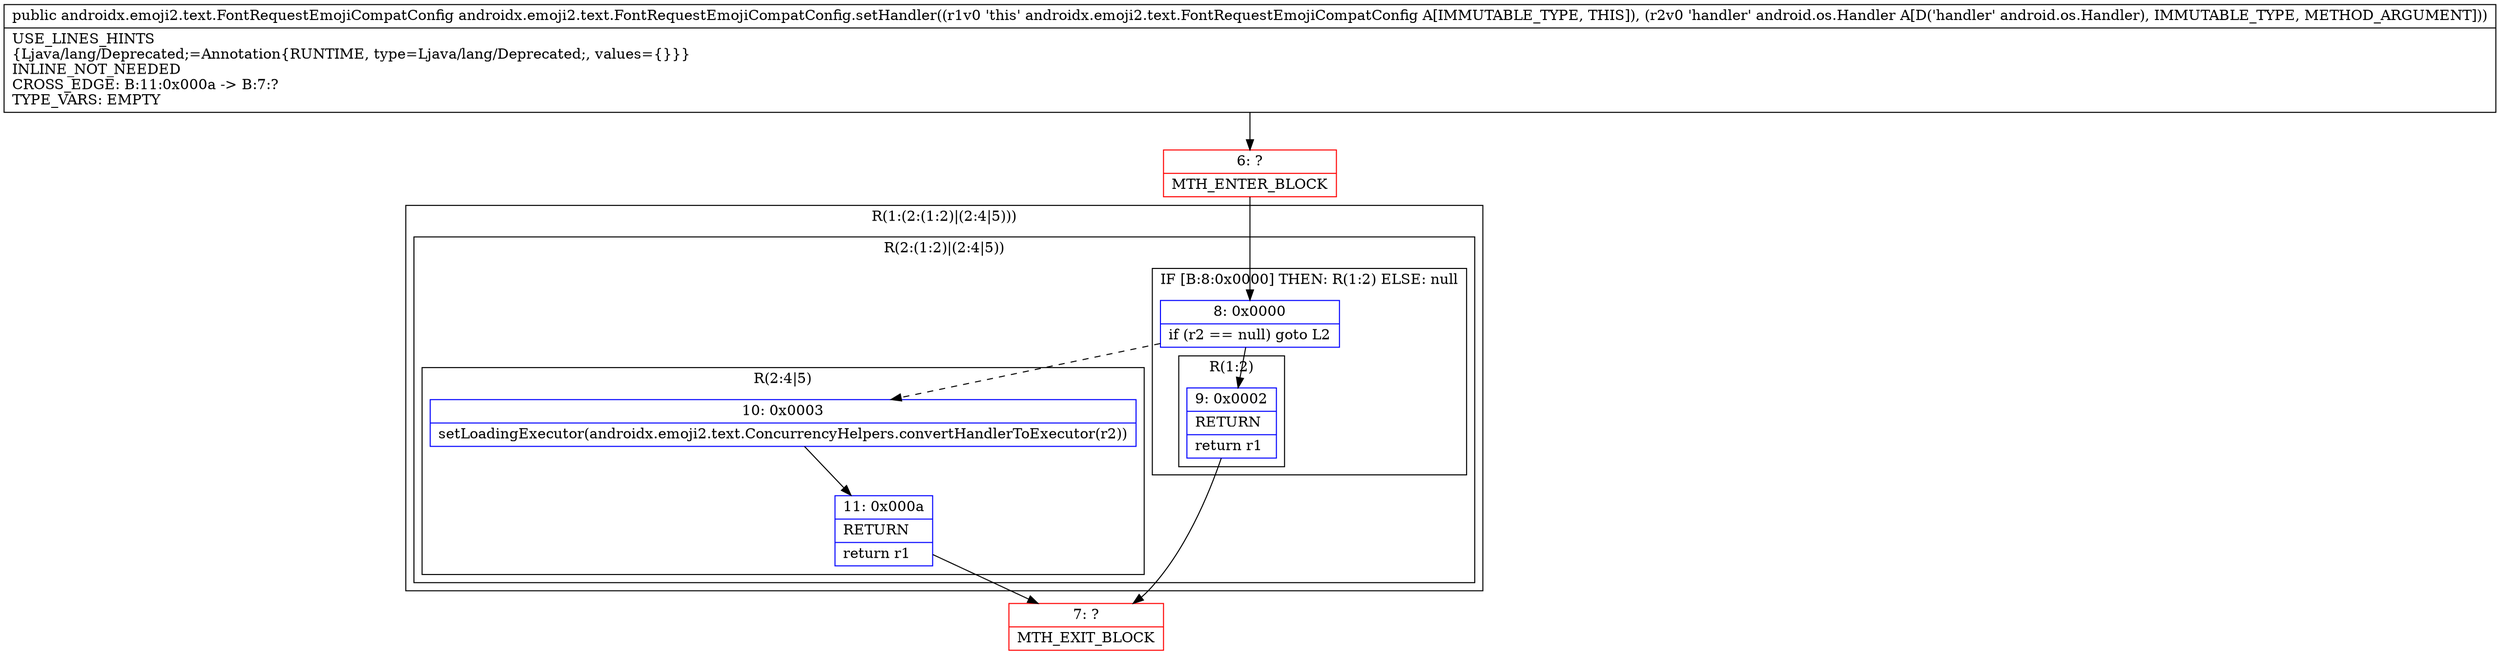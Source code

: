 digraph "CFG forandroidx.emoji2.text.FontRequestEmojiCompatConfig.setHandler(Landroid\/os\/Handler;)Landroidx\/emoji2\/text\/FontRequestEmojiCompatConfig;" {
subgraph cluster_Region_1775661130 {
label = "R(1:(2:(1:2)|(2:4|5)))";
node [shape=record,color=blue];
subgraph cluster_Region_983776192 {
label = "R(2:(1:2)|(2:4|5))";
node [shape=record,color=blue];
subgraph cluster_IfRegion_130759838 {
label = "IF [B:8:0x0000] THEN: R(1:2) ELSE: null";
node [shape=record,color=blue];
Node_8 [shape=record,label="{8\:\ 0x0000|if (r2 == null) goto L2\l}"];
subgraph cluster_Region_1648165795 {
label = "R(1:2)";
node [shape=record,color=blue];
Node_9 [shape=record,label="{9\:\ 0x0002|RETURN\l|return r1\l}"];
}
}
subgraph cluster_Region_951286670 {
label = "R(2:4|5)";
node [shape=record,color=blue];
Node_10 [shape=record,label="{10\:\ 0x0003|setLoadingExecutor(androidx.emoji2.text.ConcurrencyHelpers.convertHandlerToExecutor(r2))\l}"];
Node_11 [shape=record,label="{11\:\ 0x000a|RETURN\l|return r1\l}"];
}
}
}
Node_6 [shape=record,color=red,label="{6\:\ ?|MTH_ENTER_BLOCK\l}"];
Node_7 [shape=record,color=red,label="{7\:\ ?|MTH_EXIT_BLOCK\l}"];
MethodNode[shape=record,label="{public androidx.emoji2.text.FontRequestEmojiCompatConfig androidx.emoji2.text.FontRequestEmojiCompatConfig.setHandler((r1v0 'this' androidx.emoji2.text.FontRequestEmojiCompatConfig A[IMMUTABLE_TYPE, THIS]), (r2v0 'handler' android.os.Handler A[D('handler' android.os.Handler), IMMUTABLE_TYPE, METHOD_ARGUMENT]))  | USE_LINES_HINTS\l\{Ljava\/lang\/Deprecated;=Annotation\{RUNTIME, type=Ljava\/lang\/Deprecated;, values=\{\}\}\}\lINLINE_NOT_NEEDED\lCROSS_EDGE: B:11:0x000a \-\> B:7:?\lTYPE_VARS: EMPTY\l}"];
MethodNode -> Node_6;Node_8 -> Node_9;
Node_8 -> Node_10[style=dashed];
Node_9 -> Node_7;
Node_10 -> Node_11;
Node_11 -> Node_7;
Node_6 -> Node_8;
}

